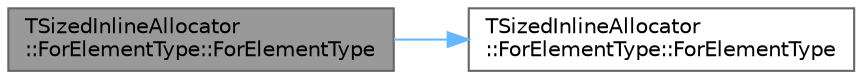 digraph "TSizedInlineAllocator::ForElementType::ForElementType"
{
 // INTERACTIVE_SVG=YES
 // LATEX_PDF_SIZE
  bgcolor="transparent";
  edge [fontname=Helvetica,fontsize=10,labelfontname=Helvetica,labelfontsize=10];
  node [fontname=Helvetica,fontsize=10,shape=box,height=0.2,width=0.4];
  rankdir="LR";
  Node1 [id="Node000001",label="TSizedInlineAllocator\l::ForElementType::ForElementType",height=0.2,width=0.4,color="gray40", fillcolor="grey60", style="filled", fontcolor="black",tooltip=" "];
  Node1 -> Node2 [id="edge1_Node000001_Node000002",color="steelblue1",style="solid",tooltip=" "];
  Node2 [id="Node000002",label="TSizedInlineAllocator\l::ForElementType::ForElementType",height=0.2,width=0.4,color="grey40", fillcolor="white", style="filled",URL="$d2/d79/classTSizedInlineAllocator_1_1ForElementType.html#a8b4a81080cd0d2954cbfcea19249b61f",tooltip="Default constructor."];
}
